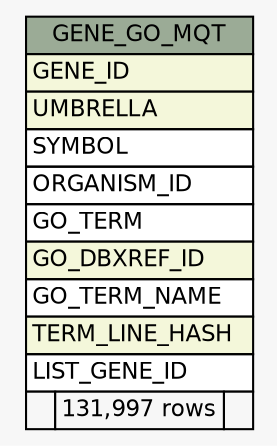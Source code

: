 // dot 2.38.0 on Windows 10 10.0
// SchemaSpy rev Unknown
digraph "GENE_GO_MQT" {
  graph [
    rankdir="RL"
    bgcolor="#f7f7f7"
    nodesep="0.18"
    ranksep="0.46"
    fontname="Helvetica"
    fontsize="11"
  ];
  node [
    fontname="Helvetica"
    fontsize="11"
    shape="plaintext"
  ];
  edge [
    arrowsize="0.8"
  ];
  "GENE_GO_MQT" [
    label=<
    <TABLE BORDER="0" CELLBORDER="1" CELLSPACING="0" BGCOLOR="#ffffff">
      <TR><TD COLSPAN="3" BGCOLOR="#9bab96" ALIGN="CENTER">GENE_GO_MQT</TD></TR>
      <TR><TD PORT="GENE_ID" COLSPAN="3" BGCOLOR="#f4f7da" ALIGN="LEFT">GENE_ID</TD></TR>
      <TR><TD PORT="UMBRELLA" COLSPAN="3" BGCOLOR="#f4f7da" ALIGN="LEFT">UMBRELLA</TD></TR>
      <TR><TD PORT="SYMBOL" COLSPAN="3" ALIGN="LEFT">SYMBOL</TD></TR>
      <TR><TD PORT="ORGANISM_ID" COLSPAN="3" ALIGN="LEFT">ORGANISM_ID</TD></TR>
      <TR><TD PORT="GO_TERM" COLSPAN="3" ALIGN="LEFT">GO_TERM</TD></TR>
      <TR><TD PORT="GO_DBXREF_ID" COLSPAN="3" BGCOLOR="#f4f7da" ALIGN="LEFT">GO_DBXREF_ID</TD></TR>
      <TR><TD PORT="GO_TERM_NAME" COLSPAN="3" ALIGN="LEFT">GO_TERM_NAME</TD></TR>
      <TR><TD PORT="TERM_LINE_HASH" COLSPAN="3" BGCOLOR="#f4f7da" ALIGN="LEFT">TERM_LINE_HASH</TD></TR>
      <TR><TD PORT="LIST_GENE_ID" COLSPAN="3" ALIGN="LEFT">LIST_GENE_ID</TD></TR>
      <TR><TD ALIGN="LEFT" BGCOLOR="#f7f7f7">  </TD><TD ALIGN="RIGHT" BGCOLOR="#f7f7f7">131,997 rows</TD><TD ALIGN="RIGHT" BGCOLOR="#f7f7f7">  </TD></TR>
    </TABLE>>
    URL="tables/GENE_GO_MQT.html"
    tooltip="GENE_GO_MQT"
  ];
}
